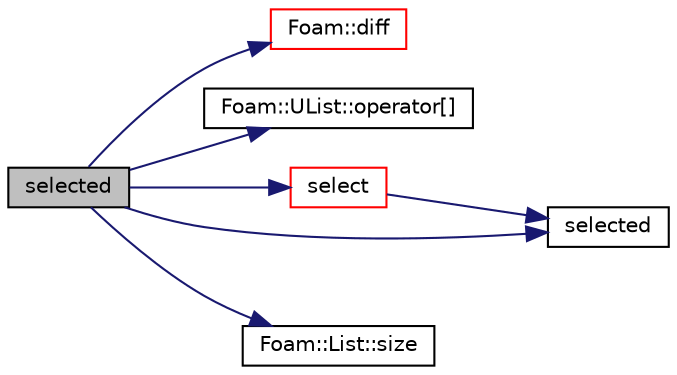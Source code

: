 digraph "selected"
{
  bgcolor="transparent";
  edge [fontname="Helvetica",fontsize="10",labelfontname="Helvetica",labelfontsize="10"];
  node [fontname="Helvetica",fontsize="10",shape=record];
  rankdir="LR";
  Node22 [label="selected",height=0.2,width=0.4,color="black", fillcolor="grey75", style="filled", fontcolor="black"];
  Node22 -> Node23 [color="midnightblue",fontsize="10",style="solid",fontname="Helvetica"];
  Node23 [label="Foam::diff",height=0.2,width=0.4,color="red",URL="$a21851.html#a909dfcb43467b8b77f65e4bf9bc755f7",tooltip="Return a quantity of the difference between two triads. "];
  Node22 -> Node93 [color="midnightblue",fontsize="10",style="solid",fontname="Helvetica"];
  Node93 [label="Foam::UList::operator[]",height=0.2,width=0.4,color="black",URL="$a26837.html#a851e28f7788bbc82f5a4aa9f0efdefe4",tooltip="Return element of UList. "];
  Node22 -> Node94 [color="midnightblue",fontsize="10",style="solid",fontname="Helvetica"];
  Node94 [label="select",height=0.2,width=0.4,color="red",URL="$a29373.html#a1a994daffc69c784ae502c85cbf3db35",tooltip="Select a list of values that are within the ranges. "];
  Node94 -> Node98 [color="midnightblue",fontsize="10",style="solid",fontname="Helvetica"];
  Node98 [label="selected",height=0.2,width=0.4,color="black",URL="$a29373.html#a1e73608081842789b8cef822f29ac4f6",tooltip="Return true if the given value is within the ranges. "];
  Node22 -> Node98 [color="midnightblue",fontsize="10",style="solid",fontname="Helvetica"];
  Node22 -> Node100 [color="midnightblue",fontsize="10",style="solid",fontname="Helvetica"];
  Node100 [label="Foam::List::size",height=0.2,width=0.4,color="black",URL="$a26833.html#a8a5f6fa29bd4b500caf186f60245b384",tooltip="Override size to be inconsistent with allocated storage. "];
}
